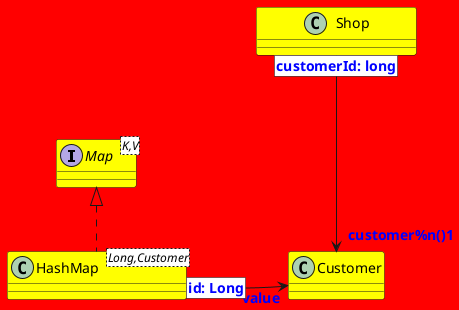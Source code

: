{
  "sha1": "sp4ejqz0xwle5hnliqo63vfx2wumx27",
  "insertion": {
    "when": "2024-11-05T18:06:49.388Z",
    "url": "https://github.com/plantuml/plantuml/issues/1945",
    "user": "plantuml@gmail.com"
  }
}
@startuml
<style>
document {
  BackgroundColor red
}
arrow {
  FontColor Blue
  FontSize 14
  FontStyle bold
  cardinality {
  	FontColor red
    FontSize 10
    FontStyle italic
  }
}
class {
  BackgroundColor yellow
  generic {
  	BackgroundColor purple
  }
  qualified {
  	BackgroundColor green
  	FontColor ivory
  }
}
</style>

    interface Map<K,V>
    class HashMap<Long,Customer>

    Map <|.. HashMap
    Shop [customerId: long] ---> "customer%n()1" Customer
    HashMap [id: Long] -r-> "value" Customer
@enduml

